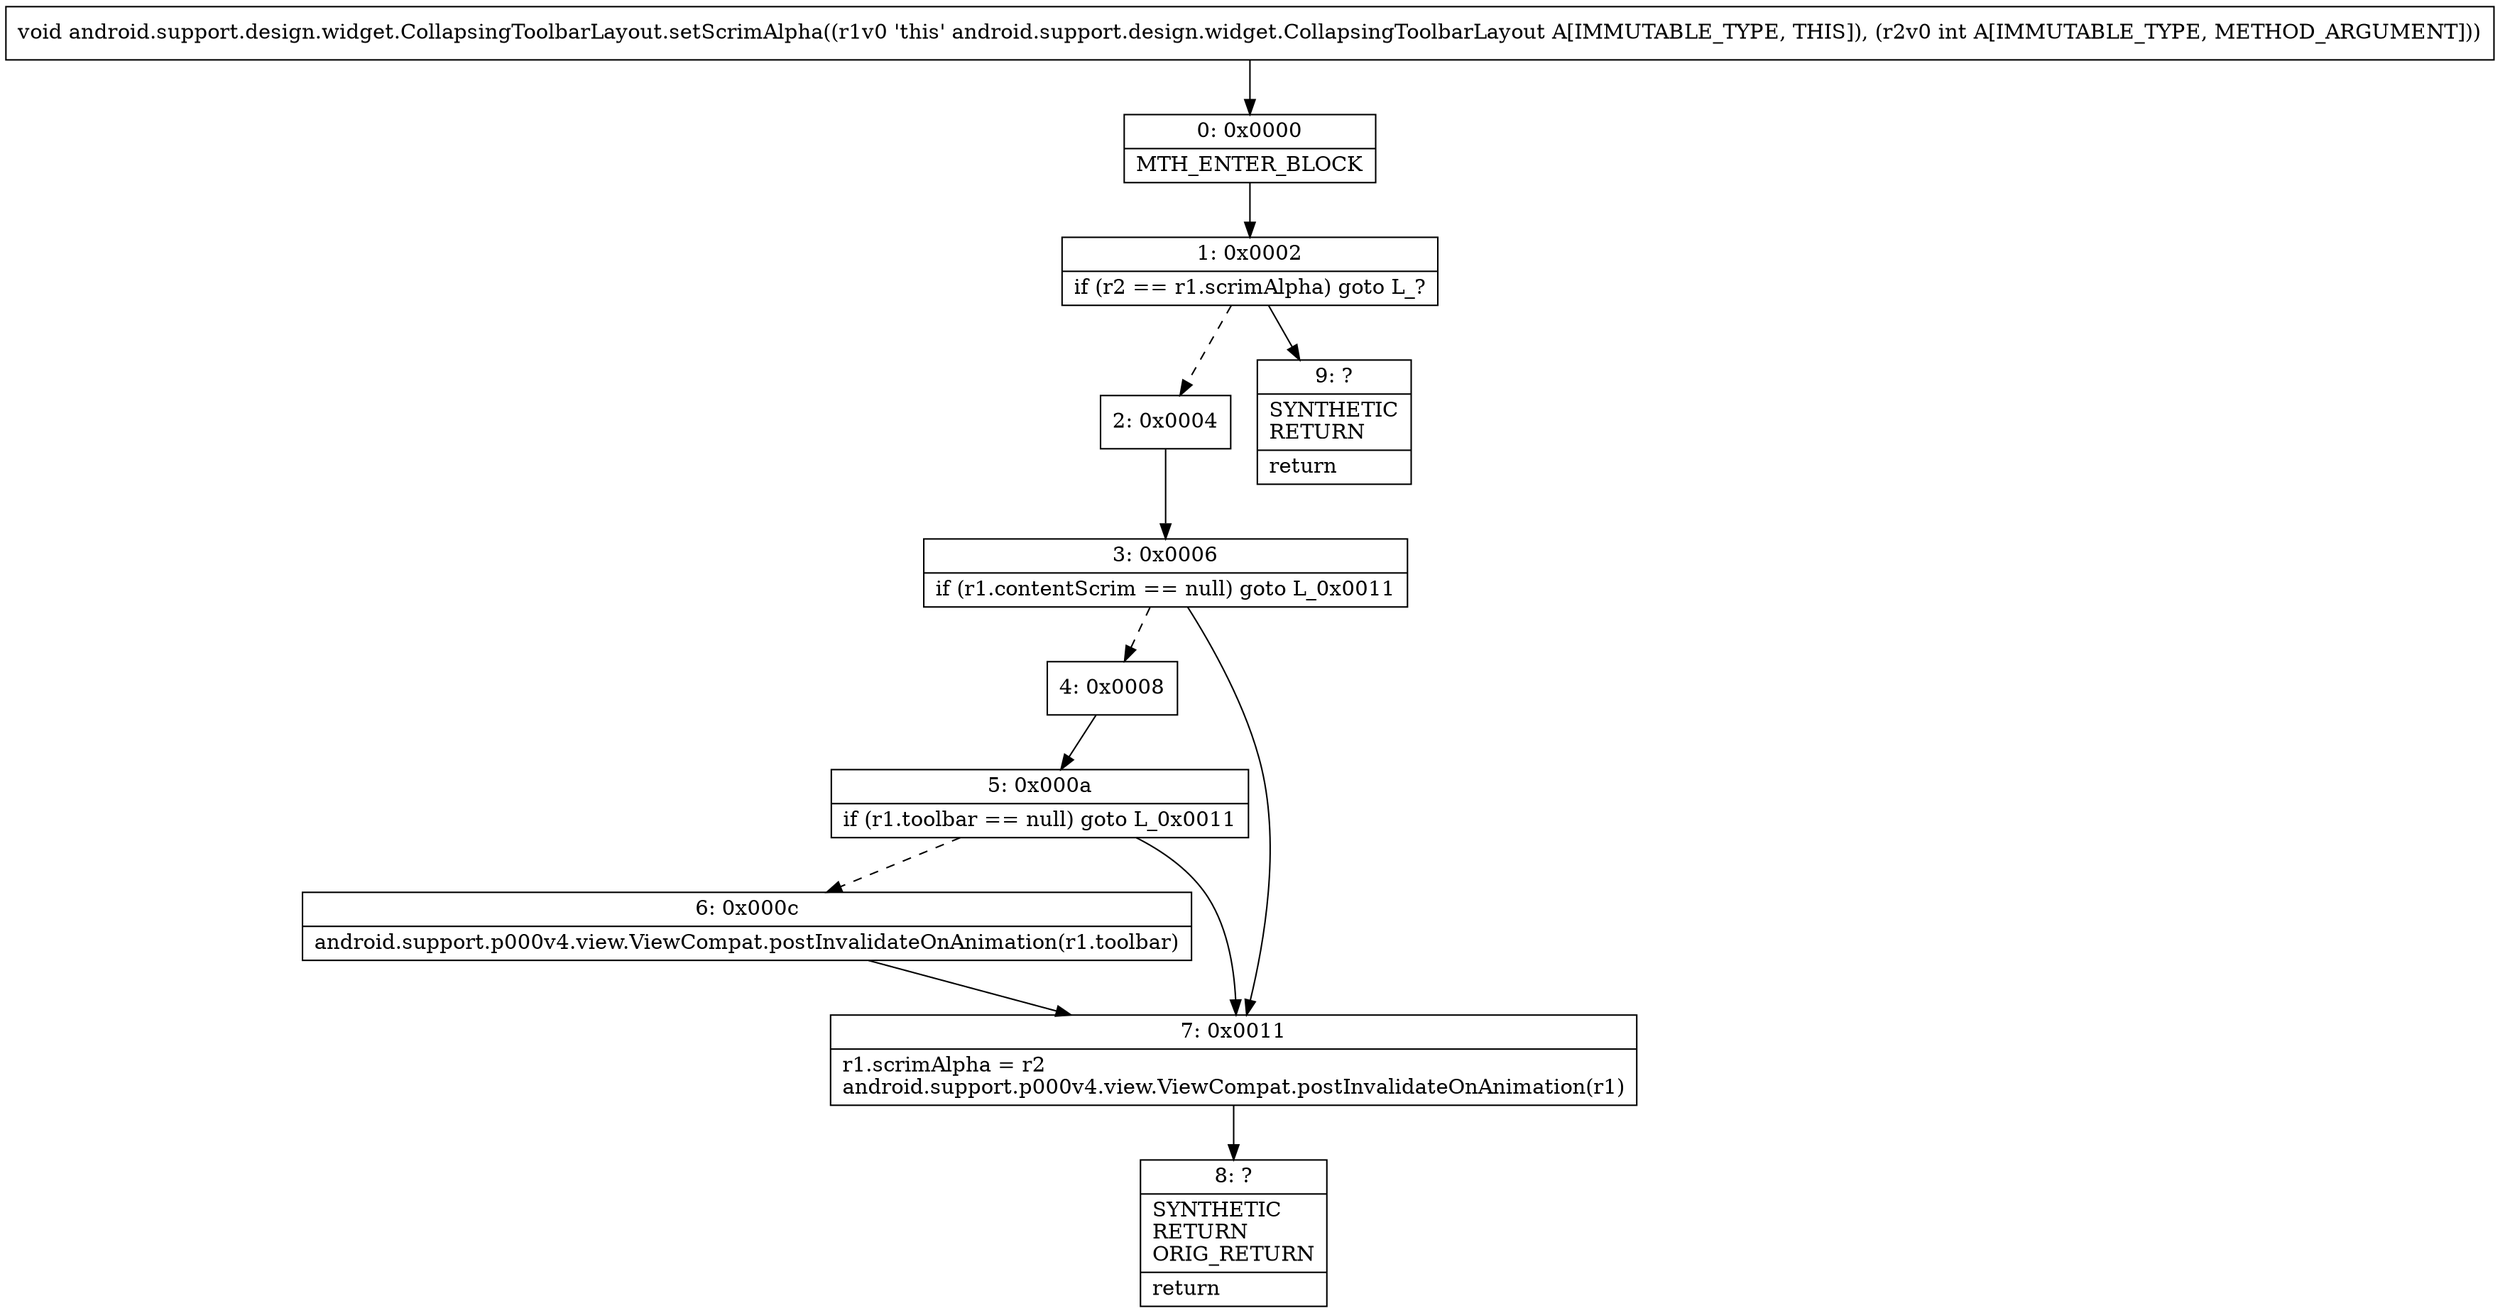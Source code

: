 digraph "CFG forandroid.support.design.widget.CollapsingToolbarLayout.setScrimAlpha(I)V" {
Node_0 [shape=record,label="{0\:\ 0x0000|MTH_ENTER_BLOCK\l}"];
Node_1 [shape=record,label="{1\:\ 0x0002|if (r2 == r1.scrimAlpha) goto L_?\l}"];
Node_2 [shape=record,label="{2\:\ 0x0004}"];
Node_3 [shape=record,label="{3\:\ 0x0006|if (r1.contentScrim == null) goto L_0x0011\l}"];
Node_4 [shape=record,label="{4\:\ 0x0008}"];
Node_5 [shape=record,label="{5\:\ 0x000a|if (r1.toolbar == null) goto L_0x0011\l}"];
Node_6 [shape=record,label="{6\:\ 0x000c|android.support.p000v4.view.ViewCompat.postInvalidateOnAnimation(r1.toolbar)\l}"];
Node_7 [shape=record,label="{7\:\ 0x0011|r1.scrimAlpha = r2\landroid.support.p000v4.view.ViewCompat.postInvalidateOnAnimation(r1)\l}"];
Node_8 [shape=record,label="{8\:\ ?|SYNTHETIC\lRETURN\lORIG_RETURN\l|return\l}"];
Node_9 [shape=record,label="{9\:\ ?|SYNTHETIC\lRETURN\l|return\l}"];
MethodNode[shape=record,label="{void android.support.design.widget.CollapsingToolbarLayout.setScrimAlpha((r1v0 'this' android.support.design.widget.CollapsingToolbarLayout A[IMMUTABLE_TYPE, THIS]), (r2v0 int A[IMMUTABLE_TYPE, METHOD_ARGUMENT])) }"];
MethodNode -> Node_0;
Node_0 -> Node_1;
Node_1 -> Node_2[style=dashed];
Node_1 -> Node_9;
Node_2 -> Node_3;
Node_3 -> Node_4[style=dashed];
Node_3 -> Node_7;
Node_4 -> Node_5;
Node_5 -> Node_6[style=dashed];
Node_5 -> Node_7;
Node_6 -> Node_7;
Node_7 -> Node_8;
}

